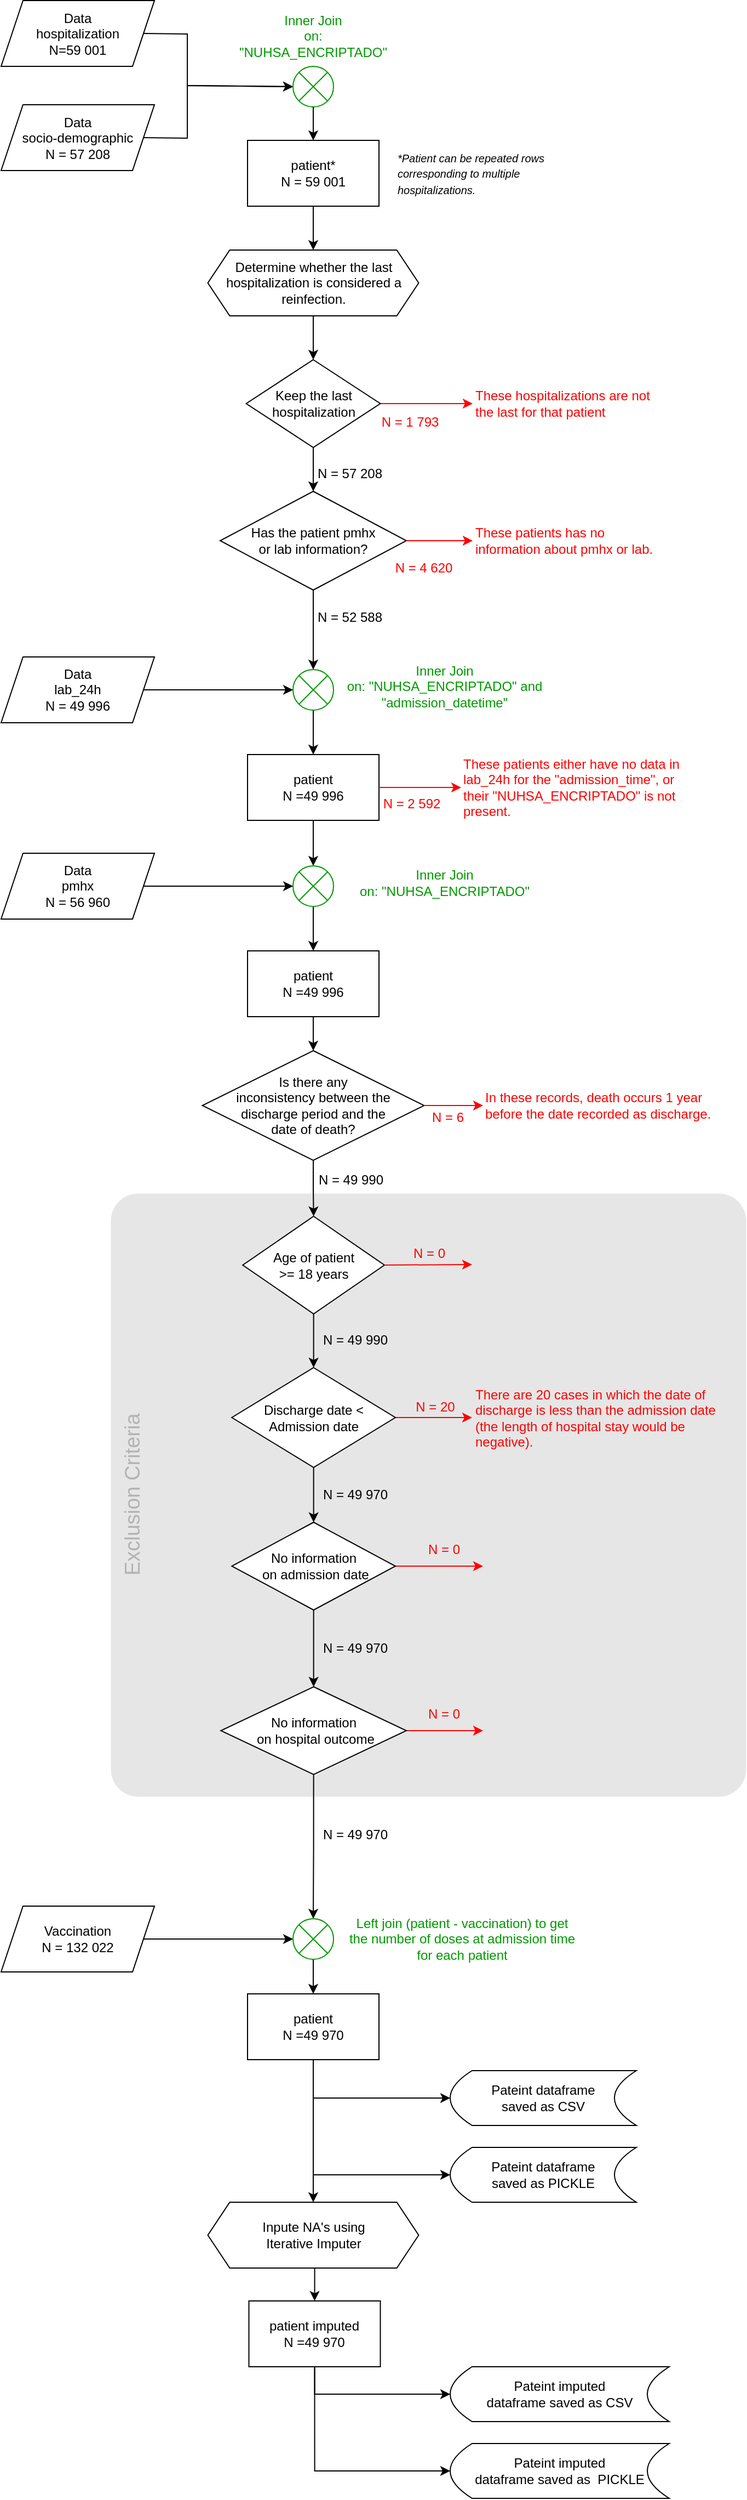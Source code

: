 <mxfile version="22.1.5" type="device">
  <diagram id="yrULhhMWJIM0cbu3eVfn" name="Página-2">
    <mxGraphModel dx="1434" dy="790" grid="1" gridSize="10" guides="1" tooltips="1" connect="1" arrows="1" fold="1" page="1" pageScale="1" pageWidth="3300" pageHeight="4681" math="0" shadow="0">
      <root>
        <mxCell id="0" />
        <mxCell id="1" parent="0" />
        <mxCell id="-qCLXFpBdrAkpQ4DH7TE-92" value="" style="rounded=1;whiteSpace=wrap;html=1;fillColor=#E6E6E6;strokeColor=none;strokeWidth=0;glass=0;shadow=0;imageWidth=24;arcSize=50;absoluteArcSize=1;" parent="1" vertex="1">
          <mxGeometry x="170" y="1140" width="580" height="550" as="geometry" />
        </mxCell>
        <mxCell id="-qCLXFpBdrAkpQ4DH7TE-4" value="" style="endArrow=classic;html=1;rounded=0;exitX=1;exitY=0.5;exitDx=0;exitDy=0;entryX=0;entryY=0.5;entryDx=0;entryDy=0;" parent="1" source="-qCLXFpBdrAkpQ4DH7TE-2" target="-qCLXFpBdrAkpQ4DH7TE-3" edge="1">
          <mxGeometry width="50" height="50" relative="1" as="geometry">
            <mxPoint x="390" y="430" as="sourcePoint" />
            <mxPoint x="440" y="380" as="targetPoint" />
            <Array as="points">
              <mxPoint x="240" y="178" />
              <mxPoint x="240" y="130" />
            </Array>
          </mxGeometry>
        </mxCell>
        <mxCell id="-qCLXFpBdrAkpQ4DH7TE-6" value="" style="endArrow=classic;html=1;rounded=0;exitX=1;exitY=0.5;exitDx=0;exitDy=0;entryX=0;entryY=0.5;entryDx=0;entryDy=0;" parent="1" source="-qCLXFpBdrAkpQ4DH7TE-1" target="-qCLXFpBdrAkpQ4DH7TE-3" edge="1">
          <mxGeometry width="50" height="50" relative="1" as="geometry">
            <mxPoint x="390" y="430" as="sourcePoint" />
            <mxPoint x="320" y="120" as="targetPoint" />
            <Array as="points">
              <mxPoint x="240" y="83" />
              <mxPoint x="240" y="130" />
            </Array>
          </mxGeometry>
        </mxCell>
        <mxCell id="-qCLXFpBdrAkpQ4DH7TE-8" value="" style="group" parent="1" vertex="1" connectable="0">
          <mxGeometry x="70" y="52.5" width="140" height="155" as="geometry" />
        </mxCell>
        <mxCell id="-qCLXFpBdrAkpQ4DH7TE-1" value="Data&lt;br&gt;hospitalization&lt;br&gt;N=59 001" style="shape=parallelogram;perimeter=parallelogramPerimeter;whiteSpace=wrap;html=1;fixedSize=1;" parent="-qCLXFpBdrAkpQ4DH7TE-8" vertex="1">
          <mxGeometry width="140" height="60" as="geometry" />
        </mxCell>
        <mxCell id="-qCLXFpBdrAkpQ4DH7TE-2" value="Data&lt;br&gt;socio-demographic&lt;br&gt;N = 57 208" style="shape=parallelogram;perimeter=parallelogramPerimeter;whiteSpace=wrap;html=1;fixedSize=1;" parent="-qCLXFpBdrAkpQ4DH7TE-8" vertex="1">
          <mxGeometry y="95" width="140" height="60" as="geometry" />
        </mxCell>
        <mxCell id="-qCLXFpBdrAkpQ4DH7TE-3" value="" style="shape=sumEllipse;perimeter=ellipsePerimeter;whiteSpace=wrap;html=1;backgroundOutline=1;fontColor=#009900;strokeColor=#009900;" parent="1" vertex="1">
          <mxGeometry x="336.5" y="112.5" width="37" height="37" as="geometry" />
        </mxCell>
        <mxCell id="-qCLXFpBdrAkpQ4DH7TE-7" value="Inner Join&lt;br&gt;on: &quot;NUHSA_ENCRIPTADO&quot;" style="text;html=1;strokeColor=none;fillColor=none;align=center;verticalAlign=middle;whiteSpace=wrap;rounded=0;fontColor=#009900;" parent="1" vertex="1">
          <mxGeometry x="280" y="70" width="150" height="30" as="geometry" />
        </mxCell>
        <mxCell id="-qCLXFpBdrAkpQ4DH7TE-10" value="patient*&lt;br&gt;N = 59 001" style="rounded=0;whiteSpace=wrap;html=1;" parent="1" vertex="1">
          <mxGeometry x="295" y="180" width="120" height="60" as="geometry" />
        </mxCell>
        <mxCell id="-qCLXFpBdrAkpQ4DH7TE-11" value="" style="endArrow=classic;html=1;rounded=0;exitX=0.5;exitY=1;exitDx=0;exitDy=0;" parent="1" source="-qCLXFpBdrAkpQ4DH7TE-3" target="-qCLXFpBdrAkpQ4DH7TE-10" edge="1">
          <mxGeometry width="50" height="50" relative="1" as="geometry">
            <mxPoint x="390" y="350" as="sourcePoint" />
            <mxPoint x="440" y="300" as="targetPoint" />
          </mxGeometry>
        </mxCell>
        <mxCell id="-qCLXFpBdrAkpQ4DH7TE-20" style="edgeStyle=orthogonalEdgeStyle;rounded=0;orthogonalLoop=1;jettySize=auto;html=1;exitX=0.5;exitY=1;exitDx=0;exitDy=0;entryX=0.5;entryY=0;entryDx=0;entryDy=0;" parent="1" source="-qCLXFpBdrAkpQ4DH7TE-16" target="-qCLXFpBdrAkpQ4DH7TE-19" edge="1">
          <mxGeometry relative="1" as="geometry" />
        </mxCell>
        <mxCell id="-qCLXFpBdrAkpQ4DH7TE-16" value="Determine whether the last hospitalization is considered a reinfection." style="shape=hexagon;perimeter=hexagonPerimeter2;whiteSpace=wrap;html=1;fixedSize=1;" parent="1" vertex="1">
          <mxGeometry x="258.75" y="280" width="192.5" height="60" as="geometry" />
        </mxCell>
        <mxCell id="-qCLXFpBdrAkpQ4DH7TE-18" value="" style="endArrow=classic;html=1;rounded=0;exitX=0.5;exitY=1;exitDx=0;exitDy=0;entryX=0.5;entryY=0;entryDx=0;entryDy=0;" parent="1" source="-qCLXFpBdrAkpQ4DH7TE-10" target="-qCLXFpBdrAkpQ4DH7TE-16" edge="1">
          <mxGeometry width="50" height="50" relative="1" as="geometry">
            <mxPoint x="354.5" y="280" as="sourcePoint" />
            <mxPoint x="354.5" y="340" as="targetPoint" />
          </mxGeometry>
        </mxCell>
        <mxCell id="-qCLXFpBdrAkpQ4DH7TE-21" style="edgeStyle=orthogonalEdgeStyle;rounded=0;orthogonalLoop=1;jettySize=auto;html=1;exitX=1;exitY=0.5;exitDx=0;exitDy=0;fillColor=#e51400;strokeColor=#FF0000;entryX=0;entryY=0.5;entryDx=0;entryDy=0;" parent="1" source="-qCLXFpBdrAkpQ4DH7TE-19" target="-qCLXFpBdrAkpQ4DH7TE-22" edge="1">
          <mxGeometry relative="1" as="geometry">
            <mxPoint x="470" y="460" as="targetPoint" />
          </mxGeometry>
        </mxCell>
        <mxCell id="-qCLXFpBdrAkpQ4DH7TE-25" style="edgeStyle=orthogonalEdgeStyle;rounded=0;orthogonalLoop=1;jettySize=auto;html=1;exitX=0.5;exitY=1;exitDx=0;exitDy=0;entryX=0.5;entryY=0;entryDx=0;entryDy=0;" parent="1" source="-qCLXFpBdrAkpQ4DH7TE-19" target="-qCLXFpBdrAkpQ4DH7TE-30" edge="1">
          <mxGeometry relative="1" as="geometry">
            <mxPoint x="355" y="510" as="targetPoint" />
          </mxGeometry>
        </mxCell>
        <mxCell id="-qCLXFpBdrAkpQ4DH7TE-19" value="Keep the last &lt;br&gt;hospitalization" style="rhombus;whiteSpace=wrap;html=1;" parent="1" vertex="1">
          <mxGeometry x="293.75" y="380" width="122.5" height="80" as="geometry" />
        </mxCell>
        <mxCell id="-qCLXFpBdrAkpQ4DH7TE-22" value="&lt;font color=&quot;#ff0000&quot;&gt;These hospitalizations are not the last for that patient&lt;/font&gt;" style="text;html=1;strokeColor=none;fillColor=none;align=left;verticalAlign=middle;whiteSpace=wrap;rounded=0;" parent="1" vertex="1">
          <mxGeometry x="500.5" y="387.5" width="170" height="65" as="geometry" />
        </mxCell>
        <mxCell id="-qCLXFpBdrAkpQ4DH7TE-27" value="N = 57 208" style="text;html=1;strokeColor=none;fillColor=none;align=center;verticalAlign=middle;whiteSpace=wrap;rounded=0;" parent="1" vertex="1">
          <mxGeometry x="331.25" y="469" width="115" height="30" as="geometry" />
        </mxCell>
        <mxCell id="-qCLXFpBdrAkpQ4DH7TE-35" style="edgeStyle=orthogonalEdgeStyle;rounded=0;orthogonalLoop=1;jettySize=auto;html=1;exitX=0.5;exitY=1;exitDx=0;exitDy=0;entryX=0.5;entryY=0;entryDx=0;entryDy=0;" parent="1" source="-qCLXFpBdrAkpQ4DH7TE-30" target="-qCLXFpBdrAkpQ4DH7TE-38" edge="1">
          <mxGeometry relative="1" as="geometry">
            <mxPoint x="355.333" y="640" as="targetPoint" />
          </mxGeometry>
        </mxCell>
        <mxCell id="-qCLXFpBdrAkpQ4DH7TE-30" value="Has the patient pmhx &lt;br&gt;or lab information?" style="rhombus;whiteSpace=wrap;html=1;" parent="1" vertex="1">
          <mxGeometry x="270" y="500" width="170.01" height="90" as="geometry" />
        </mxCell>
        <mxCell id="-qCLXFpBdrAkpQ4DH7TE-31" value="&lt;font color=&quot;#ff0000&quot;&gt;N = 1 793&lt;/font&gt;" style="text;html=1;strokeColor=none;fillColor=none;align=center;verticalAlign=middle;whiteSpace=wrap;rounded=0;" parent="1" vertex="1">
          <mxGeometry x="385.5" y="422" width="115" height="30" as="geometry" />
        </mxCell>
        <mxCell id="-qCLXFpBdrAkpQ4DH7TE-32" style="edgeStyle=orthogonalEdgeStyle;rounded=0;orthogonalLoop=1;jettySize=auto;html=1;exitX=1;exitY=0.5;exitDx=0;exitDy=0;fillColor=#e51400;strokeColor=#FF0000;entryX=0;entryY=0.5;entryDx=0;entryDy=0;" parent="1" source="-qCLXFpBdrAkpQ4DH7TE-30" target="-qCLXFpBdrAkpQ4DH7TE-33" edge="1">
          <mxGeometry relative="1" as="geometry">
            <mxPoint x="514.5" y="585" as="targetPoint" />
            <mxPoint x="460.5" y="545" as="sourcePoint" />
          </mxGeometry>
        </mxCell>
        <mxCell id="-qCLXFpBdrAkpQ4DH7TE-33" value="&lt;font color=&quot;#ff0000&quot;&gt;These patients has no information about pmhx or lab.&lt;/font&gt;" style="text;html=1;strokeColor=none;fillColor=none;align=left;verticalAlign=middle;whiteSpace=wrap;rounded=0;" parent="1" vertex="1">
          <mxGeometry x="500.5" y="512.5" width="170" height="65" as="geometry" />
        </mxCell>
        <mxCell id="-qCLXFpBdrAkpQ4DH7TE-34" value="&lt;font color=&quot;#ff0000&quot;&gt;N = 4 620&lt;/font&gt;" style="text;html=1;strokeColor=none;fillColor=none;align=center;verticalAlign=middle;whiteSpace=wrap;rounded=0;" parent="1" vertex="1">
          <mxGeometry x="410.5" y="555" width="90" height="30" as="geometry" />
        </mxCell>
        <mxCell id="-qCLXFpBdrAkpQ4DH7TE-36" value="N = 52 588" style="text;html=1;strokeColor=none;fillColor=none;align=center;verticalAlign=middle;whiteSpace=wrap;rounded=0;" parent="1" vertex="1">
          <mxGeometry x="344.13" y="600" width="89.25" height="30" as="geometry" />
        </mxCell>
        <mxCell id="-qCLXFpBdrAkpQ4DH7TE-45" style="edgeStyle=orthogonalEdgeStyle;rounded=0;orthogonalLoop=1;jettySize=auto;html=1;exitX=0.5;exitY=1;exitDx=0;exitDy=0;" parent="1" source="-qCLXFpBdrAkpQ4DH7TE-38" target="-qCLXFpBdrAkpQ4DH7TE-44" edge="1">
          <mxGeometry relative="1" as="geometry" />
        </mxCell>
        <mxCell id="-qCLXFpBdrAkpQ4DH7TE-38" value="" style="shape=sumEllipse;perimeter=ellipsePerimeter;whiteSpace=wrap;html=1;backgroundOutline=1;fontColor=#009900;strokeColor=#009900;" parent="1" vertex="1">
          <mxGeometry x="336.505" y="662.5" width="37" height="37" as="geometry" />
        </mxCell>
        <mxCell id="-qCLXFpBdrAkpQ4DH7TE-39" value="Inner Join&lt;br&gt;on: &quot;NUHSA_ENCRIPTADO&quot; and &quot;admission_datetime&quot;" style="text;html=1;strokeColor=none;fillColor=none;align=center;verticalAlign=middle;whiteSpace=wrap;rounded=0;fontColor=#009900;" parent="1" vertex="1">
          <mxGeometry x="370" y="662.5" width="210" height="30" as="geometry" />
        </mxCell>
        <mxCell id="-qCLXFpBdrAkpQ4DH7TE-42" style="edgeStyle=orthogonalEdgeStyle;rounded=0;orthogonalLoop=1;jettySize=auto;html=1;exitX=1;exitY=0.5;exitDx=0;exitDy=0;entryX=0;entryY=0.5;entryDx=0;entryDy=0;" parent="1" source="-qCLXFpBdrAkpQ4DH7TE-41" target="-qCLXFpBdrAkpQ4DH7TE-38" edge="1">
          <mxGeometry relative="1" as="geometry" />
        </mxCell>
        <mxCell id="-qCLXFpBdrAkpQ4DH7TE-41" value="Data&lt;br&gt;lab_24h&lt;br&gt;N = 49 996" style="shape=parallelogram;perimeter=parallelogramPerimeter;whiteSpace=wrap;html=1;fixedSize=1;" parent="1" vertex="1">
          <mxGeometry x="70" y="651" width="140" height="60" as="geometry" />
        </mxCell>
        <mxCell id="-qCLXFpBdrAkpQ4DH7TE-43" value="&lt;i&gt;&lt;font style=&quot;font-size: 10px;&quot;&gt;*Patient can be repeated rows corresponding to multiple hospitalizations.&lt;/font&gt;&lt;/i&gt;" style="text;html=1;strokeColor=none;fillColor=none;align=left;verticalAlign=middle;whiteSpace=wrap;rounded=0;" parent="1" vertex="1">
          <mxGeometry x="430" y="195" width="170" height="30" as="geometry" />
        </mxCell>
        <mxCell id="-qCLXFpBdrAkpQ4DH7TE-58" style="edgeStyle=orthogonalEdgeStyle;rounded=0;orthogonalLoop=1;jettySize=auto;html=1;exitX=0.5;exitY=1;exitDx=0;exitDy=0;entryX=0.5;entryY=0;entryDx=0;entryDy=0;" parent="1" source="-qCLXFpBdrAkpQ4DH7TE-44" target="-qCLXFpBdrAkpQ4DH7TE-50" edge="1">
          <mxGeometry relative="1" as="geometry" />
        </mxCell>
        <mxCell id="-qCLXFpBdrAkpQ4DH7TE-44" value="patient&lt;br&gt;N =49 996" style="rounded=0;whiteSpace=wrap;html=1;" parent="1" vertex="1">
          <mxGeometry x="295.005" y="740" width="120" height="60" as="geometry" />
        </mxCell>
        <mxCell id="-qCLXFpBdrAkpQ4DH7TE-46" style="edgeStyle=orthogonalEdgeStyle;rounded=0;orthogonalLoop=1;jettySize=auto;html=1;exitX=1;exitY=0.5;exitDx=0;exitDy=0;fillColor=#e51400;strokeColor=#FF0000;entryX=0;entryY=0.5;entryDx=0;entryDy=0;" parent="1" source="-qCLXFpBdrAkpQ4DH7TE-44" target="-qCLXFpBdrAkpQ4DH7TE-47" edge="1">
          <mxGeometry relative="1" as="geometry">
            <mxPoint x="504" y="872.5" as="targetPoint" />
            <mxPoint x="427.5" y="832.5" as="sourcePoint" />
          </mxGeometry>
        </mxCell>
        <mxCell id="-qCLXFpBdrAkpQ4DH7TE-47" value="These patients either have no data in lab_24h for the &quot;admission_time&quot;, or their &quot;NUHSA_ENCRIPTADO&quot; is not present." style="text;html=1;strokeColor=none;fillColor=none;align=left;verticalAlign=middle;whiteSpace=wrap;rounded=0;fontColor=#FF0000;" parent="1" vertex="1">
          <mxGeometry x="490" y="737.5" width="210" height="65" as="geometry" />
        </mxCell>
        <mxCell id="-qCLXFpBdrAkpQ4DH7TE-48" value="&lt;font color=&quot;#ff0000&quot;&gt;N = 2 592&lt;/font&gt;" style="text;html=1;strokeColor=none;fillColor=none;align=center;verticalAlign=middle;whiteSpace=wrap;rounded=0;" parent="1" vertex="1">
          <mxGeometry x="400" y="770" width="90" height="30" as="geometry" />
        </mxCell>
        <mxCell id="-qCLXFpBdrAkpQ4DH7TE-49" style="edgeStyle=orthogonalEdgeStyle;rounded=0;orthogonalLoop=1;jettySize=auto;html=1;exitX=0.5;exitY=1;exitDx=0;exitDy=0;" parent="1" source="-qCLXFpBdrAkpQ4DH7TE-50" target="-qCLXFpBdrAkpQ4DH7TE-54" edge="1">
          <mxGeometry relative="1" as="geometry" />
        </mxCell>
        <mxCell id="-qCLXFpBdrAkpQ4DH7TE-50" value="" style="shape=sumEllipse;perimeter=ellipsePerimeter;whiteSpace=wrap;html=1;backgroundOutline=1;fontColor=#009900;strokeColor=#009900;" parent="1" vertex="1">
          <mxGeometry x="336.505" y="841.5" width="37" height="37" as="geometry" />
        </mxCell>
        <mxCell id="-qCLXFpBdrAkpQ4DH7TE-51" value="Inner Join&lt;br&gt;on: &quot;NUHSA_ENCRIPTADO&quot;" style="text;html=1;strokeColor=none;fillColor=none;align=center;verticalAlign=middle;whiteSpace=wrap;rounded=0;fontColor=#009900;" parent="1" vertex="1">
          <mxGeometry x="370" y="841.5" width="210" height="30" as="geometry" />
        </mxCell>
        <mxCell id="-qCLXFpBdrAkpQ4DH7TE-52" style="edgeStyle=orthogonalEdgeStyle;rounded=0;orthogonalLoop=1;jettySize=auto;html=1;exitX=1;exitY=0.5;exitDx=0;exitDy=0;entryX=0;entryY=0.5;entryDx=0;entryDy=0;" parent="1" source="-qCLXFpBdrAkpQ4DH7TE-53" target="-qCLXFpBdrAkpQ4DH7TE-50" edge="1">
          <mxGeometry relative="1" as="geometry" />
        </mxCell>
        <mxCell id="-qCLXFpBdrAkpQ4DH7TE-53" value="Data&lt;br&gt;pmhx&lt;br&gt;N = 56 960" style="shape=parallelogram;perimeter=parallelogramPerimeter;whiteSpace=wrap;html=1;fixedSize=1;" parent="1" vertex="1">
          <mxGeometry x="70" y="830" width="140" height="60" as="geometry" />
        </mxCell>
        <mxCell id="-qCLXFpBdrAkpQ4DH7TE-60" style="edgeStyle=orthogonalEdgeStyle;rounded=0;orthogonalLoop=1;jettySize=auto;html=1;exitX=0.5;exitY=1;exitDx=0;exitDy=0;entryX=0.5;entryY=0;entryDx=0;entryDy=0;" parent="1" source="-qCLXFpBdrAkpQ4DH7TE-54" target="-qCLXFpBdrAkpQ4DH7TE-59" edge="1">
          <mxGeometry relative="1" as="geometry" />
        </mxCell>
        <mxCell id="-qCLXFpBdrAkpQ4DH7TE-54" value="patient&lt;br&gt;N =49 996" style="rounded=0;whiteSpace=wrap;html=1;" parent="1" vertex="1">
          <mxGeometry x="295.005" y="919" width="120" height="60" as="geometry" />
        </mxCell>
        <mxCell id="-qCLXFpBdrAkpQ4DH7TE-72" style="edgeStyle=orthogonalEdgeStyle;rounded=0;orthogonalLoop=1;jettySize=auto;html=1;exitX=0.5;exitY=1;exitDx=0;exitDy=0;entryX=0.5;entryY=0;entryDx=0;entryDy=0;" parent="1" source="-qCLXFpBdrAkpQ4DH7TE-59" target="-qCLXFpBdrAkpQ4DH7TE-67" edge="1">
          <mxGeometry relative="1" as="geometry" />
        </mxCell>
        <mxCell id="-qCLXFpBdrAkpQ4DH7TE-59" value="Is there any &lt;br&gt;inconsistency between the &lt;br&gt;discharge period and the &lt;br&gt;date of death?" style="rhombus;whiteSpace=wrap;html=1;" parent="1" vertex="1">
          <mxGeometry x="253.76" y="1010" width="202.49" height="100" as="geometry" />
        </mxCell>
        <mxCell id="-qCLXFpBdrAkpQ4DH7TE-61" style="edgeStyle=orthogonalEdgeStyle;rounded=0;orthogonalLoop=1;jettySize=auto;html=1;exitX=1;exitY=0.5;exitDx=0;exitDy=0;fillColor=#e51400;strokeColor=#FF0000;entryX=0;entryY=0.5;entryDx=0;entryDy=0;" parent="1" source="-qCLXFpBdrAkpQ4DH7TE-59" target="-qCLXFpBdrAkpQ4DH7TE-62" edge="1">
          <mxGeometry relative="1" as="geometry">
            <mxPoint x="574" y="1180" as="targetPoint" />
            <mxPoint x="485" y="1077.5" as="sourcePoint" />
          </mxGeometry>
        </mxCell>
        <mxCell id="-qCLXFpBdrAkpQ4DH7TE-62" value="In these records, death occurs 1 year before the date recorded as discharge." style="text;html=1;strokeColor=none;fillColor=none;align=left;verticalAlign=middle;whiteSpace=wrap;rounded=0;fontColor=#FF0000;" parent="1" vertex="1">
          <mxGeometry x="510" y="1027.5" width="210" height="65" as="geometry" />
        </mxCell>
        <mxCell id="-qCLXFpBdrAkpQ4DH7TE-63" value="&lt;font color=&quot;#ff0000&quot;&gt;N = 6&lt;/font&gt;" style="text;html=1;strokeColor=none;fillColor=none;align=center;verticalAlign=middle;whiteSpace=wrap;rounded=0;" parent="1" vertex="1">
          <mxGeometry x="433.38" y="1055.5" width="90" height="30" as="geometry" />
        </mxCell>
        <mxCell id="-qCLXFpBdrAkpQ4DH7TE-64" value="N = 49 990" style="text;html=1;strokeColor=none;fillColor=none;align=center;verticalAlign=middle;whiteSpace=wrap;rounded=0;" parent="1" vertex="1">
          <mxGeometry x="344.88" y="1113" width="89.25" height="30" as="geometry" />
        </mxCell>
        <mxCell id="-qCLXFpBdrAkpQ4DH7TE-78" style="edgeStyle=orthogonalEdgeStyle;rounded=0;orthogonalLoop=1;jettySize=auto;html=1;exitX=0.5;exitY=1;exitDx=0;exitDy=0;entryX=0.5;entryY=0;entryDx=0;entryDy=0;" parent="1" source="-qCLXFpBdrAkpQ4DH7TE-67" target="-qCLXFpBdrAkpQ4DH7TE-74" edge="1">
          <mxGeometry relative="1" as="geometry" />
        </mxCell>
        <mxCell id="-qCLXFpBdrAkpQ4DH7TE-67" value="Age of patient &lt;br&gt;&amp;gt;= 18 years" style="rhombus;whiteSpace=wrap;html=1;" parent="1" vertex="1">
          <mxGeometry x="290.64" y="1161" width="129.36" height="89" as="geometry" />
        </mxCell>
        <mxCell id="-qCLXFpBdrAkpQ4DH7TE-70" value="&lt;font color=&quot;#ff0000&quot;&gt;N = 0&lt;/font&gt;" style="text;html=1;strokeColor=none;fillColor=none;align=center;verticalAlign=middle;whiteSpace=wrap;rounded=0;" parent="1" vertex="1">
          <mxGeometry x="416.25" y="1180" width="90" height="30" as="geometry" />
        </mxCell>
        <mxCell id="-qCLXFpBdrAkpQ4DH7TE-71" value="N = 49 990" style="text;html=1;strokeColor=none;fillColor=none;align=center;verticalAlign=middle;whiteSpace=wrap;rounded=0;" parent="1" vertex="1">
          <mxGeometry x="348.88" y="1259" width="89.25" height="30" as="geometry" />
        </mxCell>
        <mxCell id="-qCLXFpBdrAkpQ4DH7TE-73" style="edgeStyle=orthogonalEdgeStyle;rounded=0;orthogonalLoop=1;jettySize=auto;html=1;exitX=1;exitY=0.5;exitDx=0;exitDy=0;fillColor=#e51400;strokeColor=#FF0000;" parent="1" source="-qCLXFpBdrAkpQ4DH7TE-67" edge="1">
          <mxGeometry relative="1" as="geometry">
            <mxPoint x="500" y="1205" as="targetPoint" />
            <mxPoint x="420" y="1206" as="sourcePoint" />
          </mxGeometry>
        </mxCell>
        <mxCell id="-qCLXFpBdrAkpQ4DH7TE-81" style="edgeStyle=orthogonalEdgeStyle;rounded=0;orthogonalLoop=1;jettySize=auto;html=1;exitX=1;exitY=0.5;exitDx=0;exitDy=0;strokeColor=#FF0000;" parent="1" source="-qCLXFpBdrAkpQ4DH7TE-74" edge="1">
          <mxGeometry relative="1" as="geometry">
            <mxPoint x="500" y="1344.5" as="targetPoint" />
          </mxGeometry>
        </mxCell>
        <mxCell id="-qCLXFpBdrAkpQ4DH7TE-85" style="edgeStyle=orthogonalEdgeStyle;rounded=0;orthogonalLoop=1;jettySize=auto;html=1;exitX=0.5;exitY=1;exitDx=0;exitDy=0;entryX=0.5;entryY=0;entryDx=0;entryDy=0;" parent="1" source="-qCLXFpBdrAkpQ4DH7TE-74" target="-qCLXFpBdrAkpQ4DH7TE-84" edge="1">
          <mxGeometry relative="1" as="geometry" />
        </mxCell>
        <mxCell id="-qCLXFpBdrAkpQ4DH7TE-74" value="Discharge date &amp;lt; Admission date" style="rhombus;whiteSpace=wrap;html=1;" parent="1" vertex="1">
          <mxGeometry x="280.64" y="1299" width="149.36" height="91" as="geometry" />
        </mxCell>
        <mxCell id="-qCLXFpBdrAkpQ4DH7TE-75" value="&lt;font color=&quot;#ff0000&quot;&gt;N = 20&lt;/font&gt;" style="text;html=1;strokeColor=none;fillColor=none;align=center;verticalAlign=middle;whiteSpace=wrap;rounded=0;" parent="1" vertex="1">
          <mxGeometry x="446.25" y="1320" width="41.01" height="30" as="geometry" />
        </mxCell>
        <mxCell id="-qCLXFpBdrAkpQ4DH7TE-76" value="N = 49 970" style="text;html=1;strokeColor=none;fillColor=none;align=center;verticalAlign=middle;whiteSpace=wrap;rounded=0;" parent="1" vertex="1">
          <mxGeometry x="348.88" y="1400" width="89.25" height="30" as="geometry" />
        </mxCell>
        <mxCell id="-qCLXFpBdrAkpQ4DH7TE-83" value="There are 20 cases in which the date of discharge is less than the admission date (the length of hospital stay would be negative)." style="text;html=1;strokeColor=none;fillColor=none;align=left;verticalAlign=middle;whiteSpace=wrap;rounded=0;fontColor=#FF0000;" parent="1" vertex="1">
          <mxGeometry x="500.5" y="1312" width="239.5" height="65" as="geometry" />
        </mxCell>
        <mxCell id="-qCLXFpBdrAkpQ4DH7TE-87" style="edgeStyle=orthogonalEdgeStyle;rounded=0;orthogonalLoop=1;jettySize=auto;html=1;exitX=0.5;exitY=1;exitDx=0;exitDy=0;entryX=0.5;entryY=0;entryDx=0;entryDy=0;" parent="1" source="-qCLXFpBdrAkpQ4DH7TE-84" target="-qCLXFpBdrAkpQ4DH7TE-86" edge="1">
          <mxGeometry relative="1" as="geometry" />
        </mxCell>
        <mxCell id="-qCLXFpBdrAkpQ4DH7TE-88" style="edgeStyle=orthogonalEdgeStyle;rounded=0;orthogonalLoop=1;jettySize=auto;html=1;exitX=1;exitY=0.5;exitDx=0;exitDy=0;strokeColor=#FF0000;" parent="1" source="-qCLXFpBdrAkpQ4DH7TE-84" edge="1">
          <mxGeometry relative="1" as="geometry">
            <mxPoint x="510" y="1480" as="targetPoint" />
          </mxGeometry>
        </mxCell>
        <mxCell id="-qCLXFpBdrAkpQ4DH7TE-84" value="No information&lt;br&gt;&amp;nbsp;on admission date" style="rhombus;whiteSpace=wrap;html=1;" parent="1" vertex="1">
          <mxGeometry x="280.64" y="1440" width="149.36" height="80" as="geometry" />
        </mxCell>
        <mxCell id="-qCLXFpBdrAkpQ4DH7TE-89" style="edgeStyle=orthogonalEdgeStyle;rounded=0;orthogonalLoop=1;jettySize=auto;html=1;exitX=1;exitY=0.5;exitDx=0;exitDy=0;strokeColor=#FF0000;" parent="1" source="-qCLXFpBdrAkpQ4DH7TE-86" edge="1">
          <mxGeometry relative="1" as="geometry">
            <mxPoint x="510" y="1630" as="targetPoint" />
          </mxGeometry>
        </mxCell>
        <mxCell id="-qCLXFpBdrAkpQ4DH7TE-97" style="edgeStyle=orthogonalEdgeStyle;rounded=0;orthogonalLoop=1;jettySize=auto;html=1;exitX=0.5;exitY=1;exitDx=0;exitDy=0;entryX=0.5;entryY=0;entryDx=0;entryDy=0;" parent="1" source="-qCLXFpBdrAkpQ4DH7TE-86" target="-qCLXFpBdrAkpQ4DH7TE-102" edge="1">
          <mxGeometry relative="1" as="geometry">
            <mxPoint x="355.333" y="1750" as="targetPoint" />
          </mxGeometry>
        </mxCell>
        <mxCell id="-qCLXFpBdrAkpQ4DH7TE-86" value="No information&lt;br&gt;&amp;nbsp;on hospital outcome" style="rhombus;whiteSpace=wrap;html=1;" parent="1" vertex="1">
          <mxGeometry x="270.64" y="1590" width="169.36" height="80" as="geometry" />
        </mxCell>
        <mxCell id="-qCLXFpBdrAkpQ4DH7TE-90" value="&lt;font color=&quot;#ff0000&quot;&gt;N = 0&lt;/font&gt;" style="text;html=1;strokeColor=none;fillColor=none;align=center;verticalAlign=middle;whiteSpace=wrap;rounded=0;" parent="1" vertex="1">
          <mxGeometry x="454.49" y="1450" width="41.01" height="30" as="geometry" />
        </mxCell>
        <mxCell id="-qCLXFpBdrAkpQ4DH7TE-91" value="&lt;font color=&quot;#ff0000&quot;&gt;N = 0&lt;/font&gt;" style="text;html=1;strokeColor=none;fillColor=none;align=center;verticalAlign=middle;whiteSpace=wrap;rounded=0;" parent="1" vertex="1">
          <mxGeometry x="454.49" y="1600" width="41.01" height="30" as="geometry" />
        </mxCell>
        <mxCell id="-qCLXFpBdrAkpQ4DH7TE-93" value="&lt;font style=&quot;font-size: 19px;&quot;&gt;Exclusion Criteria&lt;/font&gt;" style="text;html=1;strokeColor=none;fillColor=none;align=center;verticalAlign=middle;whiteSpace=wrap;rounded=0;rotation=-90;fontColor=#B3B3B3;" parent="1" vertex="1">
          <mxGeometry x="100.64" y="1400" width="180" height="30" as="geometry" />
        </mxCell>
        <mxCell id="-qCLXFpBdrAkpQ4DH7TE-95" value="N = 49 970" style="text;html=1;strokeColor=none;fillColor=none;align=center;verticalAlign=middle;whiteSpace=wrap;rounded=0;" parent="1" vertex="1">
          <mxGeometry x="348.88" y="1540" width="89.25" height="30" as="geometry" />
        </mxCell>
        <mxCell id="-qCLXFpBdrAkpQ4DH7TE-96" value="N = 49 970" style="text;html=1;strokeColor=none;fillColor=none;align=center;verticalAlign=middle;whiteSpace=wrap;rounded=0;" parent="1" vertex="1">
          <mxGeometry x="348.88" y="1710" width="89.25" height="30" as="geometry" />
        </mxCell>
        <mxCell id="-qCLXFpBdrAkpQ4DH7TE-105" style="edgeStyle=orthogonalEdgeStyle;rounded=0;orthogonalLoop=1;jettySize=auto;html=1;exitX=1;exitY=0.5;exitDx=0;exitDy=0;entryX=0;entryY=0.5;entryDx=0;entryDy=0;" parent="1" source="-qCLXFpBdrAkpQ4DH7TE-99" target="-qCLXFpBdrAkpQ4DH7TE-102" edge="1">
          <mxGeometry relative="1" as="geometry" />
        </mxCell>
        <mxCell id="-qCLXFpBdrAkpQ4DH7TE-99" value="Vaccination &lt;br&gt;N = 132 022" style="shape=parallelogram;perimeter=parallelogramPerimeter;whiteSpace=wrap;html=1;fixedSize=1;" parent="1" vertex="1">
          <mxGeometry x="70" y="1790" width="140" height="60" as="geometry" />
        </mxCell>
        <mxCell id="-qCLXFpBdrAkpQ4DH7TE-107" style="edgeStyle=orthogonalEdgeStyle;rounded=0;orthogonalLoop=1;jettySize=auto;html=1;exitX=0.5;exitY=1;exitDx=0;exitDy=0;entryX=0.5;entryY=0;entryDx=0;entryDy=0;" parent="1" source="-qCLXFpBdrAkpQ4DH7TE-102" target="-qCLXFpBdrAkpQ4DH7TE-106" edge="1">
          <mxGeometry relative="1" as="geometry" />
        </mxCell>
        <mxCell id="-qCLXFpBdrAkpQ4DH7TE-102" value="" style="shape=sumEllipse;perimeter=ellipsePerimeter;whiteSpace=wrap;html=1;backgroundOutline=1;fontColor=#009900;strokeColor=#009900;" parent="1" vertex="1">
          <mxGeometry x="336.5" y="1801.5" width="37" height="37" as="geometry" />
        </mxCell>
        <mxCell id="-qCLXFpBdrAkpQ4DH7TE-103" value="Left join (patient - vaccination) to get the number of doses at admission time for each patient" style="text;html=1;strokeColor=none;fillColor=none;align=center;verticalAlign=middle;whiteSpace=wrap;rounded=0;fontColor=#009900;" parent="1" vertex="1">
          <mxGeometry x="385.5" y="1805" width="210" height="30" as="geometry" />
        </mxCell>
        <mxCell id="-qCLXFpBdrAkpQ4DH7TE-110" style="edgeStyle=orthogonalEdgeStyle;rounded=0;orthogonalLoop=1;jettySize=auto;html=1;exitX=0.5;exitY=1;exitDx=0;exitDy=0;entryX=0;entryY=0.5;entryDx=0;entryDy=0;" parent="1" source="-qCLXFpBdrAkpQ4DH7TE-106" target="-qCLXFpBdrAkpQ4DH7TE-108" edge="1">
          <mxGeometry relative="1" as="geometry" />
        </mxCell>
        <mxCell id="-qCLXFpBdrAkpQ4DH7TE-111" style="edgeStyle=orthogonalEdgeStyle;rounded=0;orthogonalLoop=1;jettySize=auto;html=1;exitX=0.5;exitY=1;exitDx=0;exitDy=0;entryX=0;entryY=0.5;entryDx=0;entryDy=0;" parent="1" source="-qCLXFpBdrAkpQ4DH7TE-106" target="-qCLXFpBdrAkpQ4DH7TE-109" edge="1">
          <mxGeometry relative="1" as="geometry" />
        </mxCell>
        <mxCell id="-qCLXFpBdrAkpQ4DH7TE-115" style="edgeStyle=orthogonalEdgeStyle;rounded=0;orthogonalLoop=1;jettySize=auto;html=1;exitX=0.5;exitY=1;exitDx=0;exitDy=0;entryX=0.5;entryY=0;entryDx=0;entryDy=0;" parent="1" source="-qCLXFpBdrAkpQ4DH7TE-106" target="-qCLXFpBdrAkpQ4DH7TE-112" edge="1">
          <mxGeometry relative="1" as="geometry" />
        </mxCell>
        <mxCell id="-qCLXFpBdrAkpQ4DH7TE-106" value="patient&lt;br&gt;N =49 970" style="rounded=0;whiteSpace=wrap;html=1;" parent="1" vertex="1">
          <mxGeometry x="295" y="1870" width="120" height="60" as="geometry" />
        </mxCell>
        <mxCell id="-qCLXFpBdrAkpQ4DH7TE-108" value="Pateint dataframe&lt;br&gt;saved as CSV" style="shape=dataStorage;whiteSpace=wrap;html=1;fixedSize=1;" parent="1" vertex="1">
          <mxGeometry x="480" y="1940" width="170" height="50" as="geometry" />
        </mxCell>
        <mxCell id="-qCLXFpBdrAkpQ4DH7TE-109" value="Pateint dataframe&lt;br&gt;saved as PICKLE" style="shape=dataStorage;whiteSpace=wrap;html=1;fixedSize=1;" parent="1" vertex="1">
          <mxGeometry x="480" y="2010" width="170" height="50" as="geometry" />
        </mxCell>
        <mxCell id="-qCLXFpBdrAkpQ4DH7TE-117" style="edgeStyle=orthogonalEdgeStyle;rounded=0;orthogonalLoop=1;jettySize=auto;html=1;exitX=0.5;exitY=1;exitDx=0;exitDy=0;entryX=0.5;entryY=0;entryDx=0;entryDy=0;" parent="1" source="-qCLXFpBdrAkpQ4DH7TE-112" target="-qCLXFpBdrAkpQ4DH7TE-116" edge="1">
          <mxGeometry relative="1" as="geometry" />
        </mxCell>
        <mxCell id="-qCLXFpBdrAkpQ4DH7TE-112" value="Inpute NA&#39;s using&lt;br&gt;Iterative Imputer" style="shape=hexagon;perimeter=hexagonPerimeter2;whiteSpace=wrap;html=1;fixedSize=1;" parent="1" vertex="1">
          <mxGeometry x="258.75" y="2060" width="192.5" height="60" as="geometry" />
        </mxCell>
        <mxCell id="-qCLXFpBdrAkpQ4DH7TE-113" value="Pateint imputed&lt;br style=&quot;border-color: var(--border-color);&quot;&gt;dataframe&amp;nbsp;saved as&amp;nbsp;CSV" style="shape=dataStorage;whiteSpace=wrap;html=1;fixedSize=1;" parent="1" vertex="1">
          <mxGeometry x="480" y="2210" width="200" height="50" as="geometry" />
        </mxCell>
        <mxCell id="-qCLXFpBdrAkpQ4DH7TE-114" value="Pateint imputed&lt;br style=&quot;border-color: var(--border-color);&quot;&gt;dataframe&amp;nbsp;saved as&amp;nbsp;&amp;nbsp;PICKLE" style="shape=dataStorage;whiteSpace=wrap;html=1;fixedSize=1;" parent="1" vertex="1">
          <mxGeometry x="480" y="2280" width="200" height="50" as="geometry" />
        </mxCell>
        <mxCell id="-qCLXFpBdrAkpQ4DH7TE-118" style="edgeStyle=orthogonalEdgeStyle;rounded=0;orthogonalLoop=1;jettySize=auto;html=1;exitX=0.5;exitY=1;exitDx=0;exitDy=0;entryX=0;entryY=0.5;entryDx=0;entryDy=0;" parent="1" source="-qCLXFpBdrAkpQ4DH7TE-116" target="-qCLXFpBdrAkpQ4DH7TE-113" edge="1">
          <mxGeometry relative="1" as="geometry" />
        </mxCell>
        <mxCell id="-qCLXFpBdrAkpQ4DH7TE-119" style="edgeStyle=orthogonalEdgeStyle;rounded=0;orthogonalLoop=1;jettySize=auto;html=1;exitX=0.5;exitY=1;exitDx=0;exitDy=0;entryX=0;entryY=0.5;entryDx=0;entryDy=0;" parent="1" source="-qCLXFpBdrAkpQ4DH7TE-116" target="-qCLXFpBdrAkpQ4DH7TE-114" edge="1">
          <mxGeometry relative="1" as="geometry" />
        </mxCell>
        <mxCell id="-qCLXFpBdrAkpQ4DH7TE-116" value="patient imputed&lt;br&gt;N =49 970" style="rounded=0;whiteSpace=wrap;html=1;" parent="1" vertex="1">
          <mxGeometry x="296.25" y="2150" width="120" height="60" as="geometry" />
        </mxCell>
      </root>
    </mxGraphModel>
  </diagram>
</mxfile>
